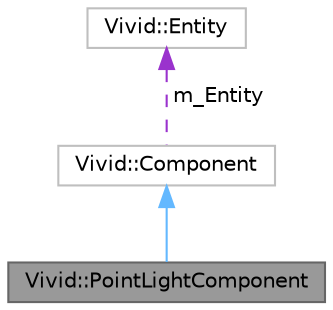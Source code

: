 digraph "Vivid::PointLightComponent"
{
 // LATEX_PDF_SIZE
  bgcolor="transparent";
  edge [fontname=Helvetica,fontsize=10,labelfontname=Helvetica,labelfontsize=10];
  node [fontname=Helvetica,fontsize=10,shape=box,height=0.2,width=0.4];
  Node1 [label="Vivid::PointLightComponent",height=0.2,width=0.4,color="gray40", fillcolor="grey60", style="filled", fontcolor="black",tooltip=" "];
  Node2 -> Node1 [dir="back",color="steelblue1",style="solid"];
  Node2 [label="Vivid::Component",height=0.2,width=0.4,color="grey75", fillcolor="white", style="filled",URL="$class_vivid_1_1_component.html",tooltip=" "];
  Node3 -> Node2 [dir="back",color="darkorchid3",style="dashed",label=" m_Entity" ];
  Node3 [label="Vivid::Entity",height=0.2,width=0.4,color="grey75", fillcolor="white", style="filled",URL="$class_vivid_1_1_entity.html",tooltip=" "];
}

